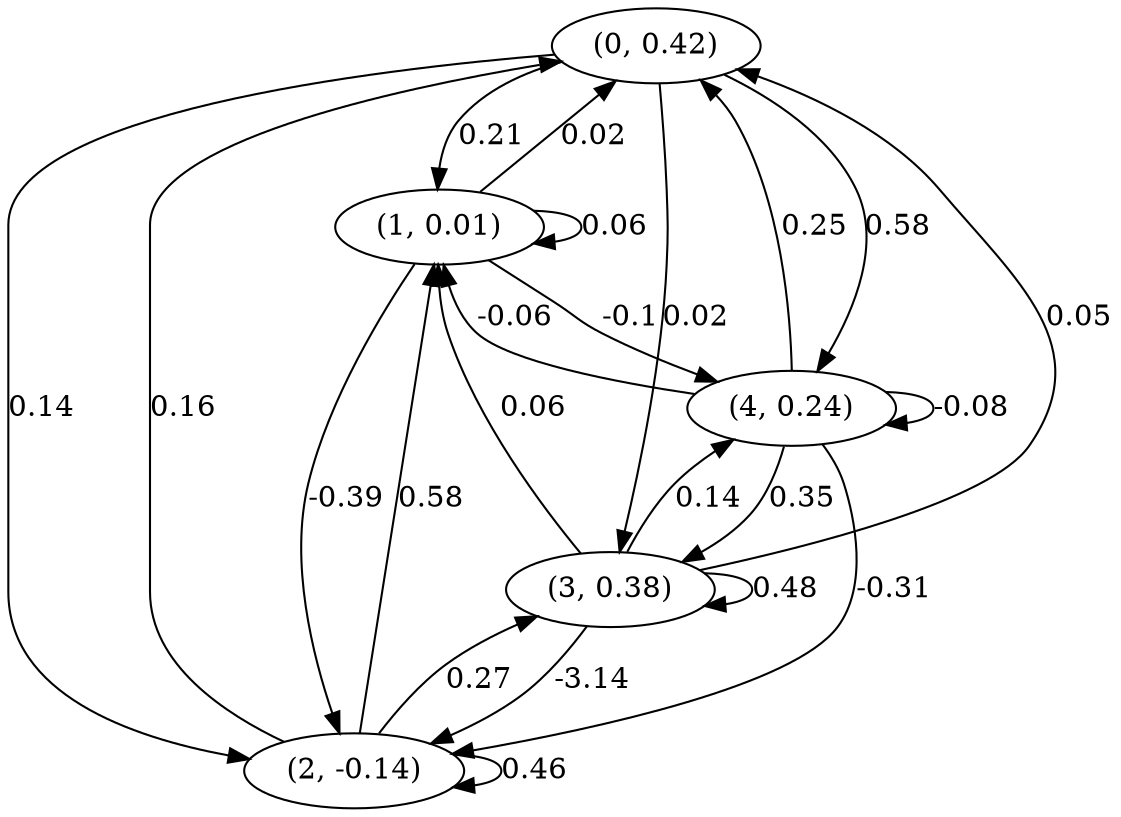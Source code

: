 digraph {
    0 [ label = "(0, 0.42)" ]
    1 [ label = "(1, 0.01)" ]
    2 [ label = "(2, -0.14)" ]
    3 [ label = "(3, 0.38)" ]
    4 [ label = "(4, 0.24)" ]
    1 -> 1 [ label = "0.06" ]
    2 -> 2 [ label = "0.46" ]
    3 -> 3 [ label = "0.48" ]
    4 -> 4 [ label = "-0.08" ]
    1 -> 0 [ label = "0.02" ]
    2 -> 0 [ label = "0.16" ]
    3 -> 0 [ label = "0.05" ]
    4 -> 0 [ label = "0.25" ]
    0 -> 1 [ label = "0.21" ]
    2 -> 1 [ label = "0.58" ]
    3 -> 1 [ label = "0.06" ]
    4 -> 1 [ label = "-0.06" ]
    0 -> 2 [ label = "0.14" ]
    1 -> 2 [ label = "-0.39" ]
    3 -> 2 [ label = "-3.14" ]
    4 -> 2 [ label = "-0.31" ]
    0 -> 3 [ label = "0.02" ]
    2 -> 3 [ label = "0.27" ]
    4 -> 3 [ label = "0.35" ]
    0 -> 4 [ label = "0.58" ]
    1 -> 4 [ label = "-0.1" ]
    3 -> 4 [ label = "0.14" ]
}

